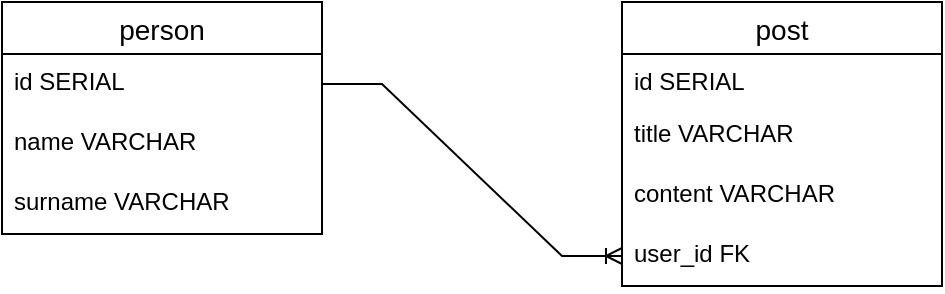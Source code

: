 <mxfile version="22.1.16" type="device">
  <diagram name="Page-1" id="1lF7aHzazc5wclMBP9GX">
    <mxGraphModel dx="2266" dy="844" grid="1" gridSize="10" guides="1" tooltips="1" connect="1" arrows="1" fold="1" page="1" pageScale="1" pageWidth="827" pageHeight="1169" math="0" shadow="0">
      <root>
        <mxCell id="0" />
        <mxCell id="1" parent="0" />
        <mxCell id="dtshnhrxwWYulXQvg6G4-1" value="person" style="swimlane;fontStyle=0;childLayout=stackLayout;horizontal=1;startSize=26;horizontalStack=0;resizeParent=1;resizeParentMax=0;resizeLast=0;collapsible=1;marginBottom=0;align=center;fontSize=14;" vertex="1" parent="1">
          <mxGeometry x="260" y="380" width="160" height="116" as="geometry" />
        </mxCell>
        <mxCell id="dtshnhrxwWYulXQvg6G4-2" value="id SERIAL" style="text;strokeColor=none;fillColor=none;spacingLeft=4;spacingRight=4;overflow=hidden;rotatable=0;points=[[0,0.5],[1,0.5]];portConstraint=eastwest;fontSize=12;whiteSpace=wrap;html=1;" vertex="1" parent="dtshnhrxwWYulXQvg6G4-1">
          <mxGeometry y="26" width="160" height="30" as="geometry" />
        </mxCell>
        <mxCell id="dtshnhrxwWYulXQvg6G4-3" value="name VARCHAR" style="text;strokeColor=none;fillColor=none;spacingLeft=4;spacingRight=4;overflow=hidden;rotatable=0;points=[[0,0.5],[1,0.5]];portConstraint=eastwest;fontSize=12;whiteSpace=wrap;html=1;" vertex="1" parent="dtshnhrxwWYulXQvg6G4-1">
          <mxGeometry y="56" width="160" height="30" as="geometry" />
        </mxCell>
        <mxCell id="dtshnhrxwWYulXQvg6G4-4" value="surname VARCHAR" style="text;strokeColor=none;fillColor=none;spacingLeft=4;spacingRight=4;overflow=hidden;rotatable=0;points=[[0,0.5],[1,0.5]];portConstraint=eastwest;fontSize=12;whiteSpace=wrap;html=1;" vertex="1" parent="dtshnhrxwWYulXQvg6G4-1">
          <mxGeometry y="86" width="160" height="30" as="geometry" />
        </mxCell>
        <mxCell id="dtshnhrxwWYulXQvg6G4-5" value="post" style="swimlane;fontStyle=0;childLayout=stackLayout;horizontal=1;startSize=26;horizontalStack=0;resizeParent=1;resizeParentMax=0;resizeLast=0;collapsible=1;marginBottom=0;align=center;fontSize=14;" vertex="1" parent="1">
          <mxGeometry x="570" y="380" width="160" height="142" as="geometry" />
        </mxCell>
        <mxCell id="dtshnhrxwWYulXQvg6G4-6" value="id SERIAL" style="text;strokeColor=none;fillColor=none;spacingLeft=4;spacingRight=4;overflow=hidden;rotatable=0;points=[[0,0.5],[1,0.5]];portConstraint=eastwest;fontSize=12;whiteSpace=wrap;html=1;" vertex="1" parent="dtshnhrxwWYulXQvg6G4-5">
          <mxGeometry y="26" width="160" height="26" as="geometry" />
        </mxCell>
        <mxCell id="dtshnhrxwWYulXQvg6G4-7" value="title VARCHAR" style="text;strokeColor=none;fillColor=none;spacingLeft=4;spacingRight=4;overflow=hidden;rotatable=0;points=[[0,0.5],[1,0.5]];portConstraint=eastwest;fontSize=12;whiteSpace=wrap;html=1;" vertex="1" parent="dtshnhrxwWYulXQvg6G4-5">
          <mxGeometry y="52" width="160" height="30" as="geometry" />
        </mxCell>
        <mxCell id="dtshnhrxwWYulXQvg6G4-8" value="content VARCHAR" style="text;strokeColor=none;fillColor=none;spacingLeft=4;spacingRight=4;overflow=hidden;rotatable=0;points=[[0,0.5],[1,0.5]];portConstraint=eastwest;fontSize=12;whiteSpace=wrap;html=1;" vertex="1" parent="dtshnhrxwWYulXQvg6G4-5">
          <mxGeometry y="82" width="160" height="30" as="geometry" />
        </mxCell>
        <mxCell id="dtshnhrxwWYulXQvg6G4-11" value="user_id FK" style="text;strokeColor=none;fillColor=none;spacingLeft=4;spacingRight=4;overflow=hidden;rotatable=0;points=[[0,0.5],[1,0.5]];portConstraint=eastwest;fontSize=12;whiteSpace=wrap;html=1;" vertex="1" parent="dtshnhrxwWYulXQvg6G4-5">
          <mxGeometry y="112" width="160" height="30" as="geometry" />
        </mxCell>
        <mxCell id="dtshnhrxwWYulXQvg6G4-14" value="" style="edgeStyle=entityRelationEdgeStyle;fontSize=12;html=1;endArrow=ERoneToMany;rounded=0;exitX=1;exitY=0.5;exitDx=0;exitDy=0;entryX=0;entryY=0.5;entryDx=0;entryDy=0;" edge="1" parent="1" source="dtshnhrxwWYulXQvg6G4-2" target="dtshnhrxwWYulXQvg6G4-11">
          <mxGeometry width="100" height="100" relative="1" as="geometry">
            <mxPoint x="490" y="480" as="sourcePoint" />
            <mxPoint x="590" y="380" as="targetPoint" />
          </mxGeometry>
        </mxCell>
      </root>
    </mxGraphModel>
  </diagram>
</mxfile>
